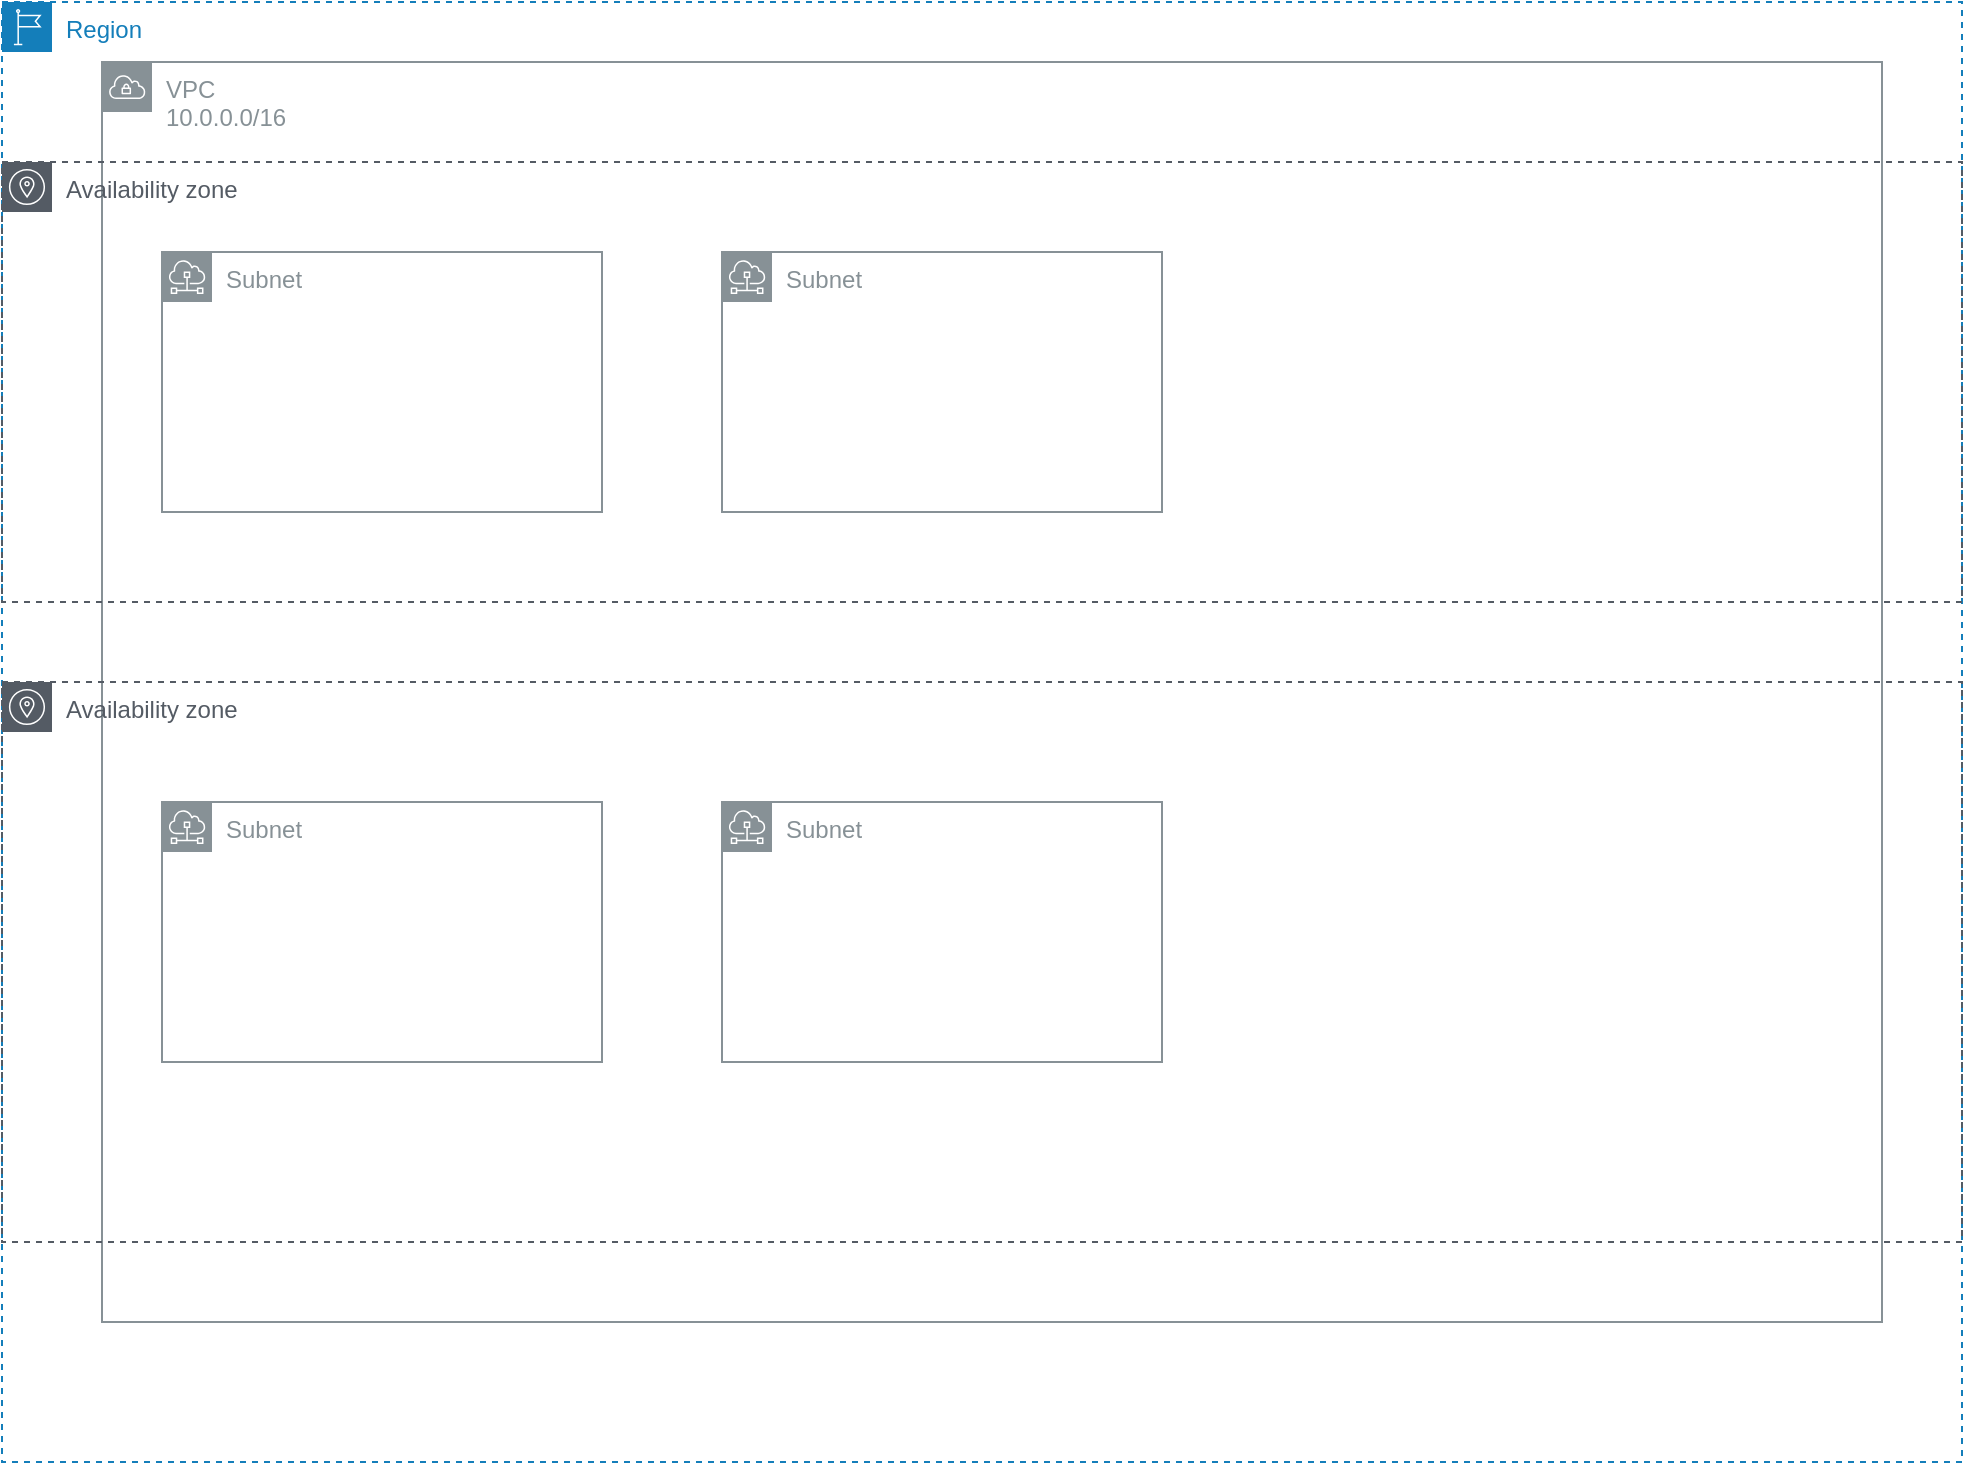 <mxfile version="16.5.6" type="github">
  <diagram id="t0kSMOGVpJKCZHihoRKv" name="Page-1">
    <mxGraphModel dx="1422" dy="835" grid="1" gridSize="10" guides="1" tooltips="1" connect="1" arrows="1" fold="1" page="1" pageScale="1" pageWidth="850" pageHeight="1100" math="0" shadow="0">
      <root>
        <mxCell id="0" />
        <mxCell id="1" parent="0" />
        <mxCell id="3HVSBPMJFV33EyscSQiM-2" value="Region" style="points=[[0,0],[0.25,0],[0.5,0],[0.75,0],[1,0],[1,0.25],[1,0.5],[1,0.75],[1,1],[0.75,1],[0.5,1],[0.25,1],[0,1],[0,0.75],[0,0.5],[0,0.25]];outlineConnect=0;gradientColor=none;html=1;whiteSpace=wrap;fontSize=12;fontStyle=0;container=1;pointerEvents=0;collapsible=0;recursiveResize=0;shape=mxgraph.aws4.group;grIcon=mxgraph.aws4.group_region;strokeColor=#147EBA;fillColor=none;verticalAlign=top;align=left;spacingLeft=30;fontColor=#147EBA;dashed=1;" vertex="1" parent="1">
          <mxGeometry x="90" y="120" width="980" height="730" as="geometry" />
        </mxCell>
        <mxCell id="3HVSBPMJFV33EyscSQiM-1" value="VPC&lt;br&gt;10.0.0.0/16" style="sketch=0;outlineConnect=0;gradientColor=none;html=1;whiteSpace=wrap;fontSize=12;fontStyle=0;shape=mxgraph.aws4.group;grIcon=mxgraph.aws4.group_vpc;strokeColor=#879196;fillColor=none;verticalAlign=top;align=left;spacingLeft=30;fontColor=#879196;dashed=0;" vertex="1" parent="3HVSBPMJFV33EyscSQiM-2">
          <mxGeometry x="50" y="30" width="890" height="630" as="geometry" />
        </mxCell>
        <mxCell id="3HVSBPMJFV33EyscSQiM-4" value="Availability zone" style="sketch=0;outlineConnect=0;gradientColor=none;html=1;whiteSpace=wrap;fontSize=12;fontStyle=0;shape=mxgraph.aws4.group;grIcon=mxgraph.aws4.group_availability_zone;strokeColor=#545B64;fillColor=none;verticalAlign=top;align=left;spacingLeft=30;fontColor=#545B64;dashed=1;" vertex="1" parent="3HVSBPMJFV33EyscSQiM-2">
          <mxGeometry y="80" width="980" height="220" as="geometry" />
        </mxCell>
        <mxCell id="3HVSBPMJFV33EyscSQiM-3" value="Availability zone" style="sketch=0;outlineConnect=0;gradientColor=none;html=1;whiteSpace=wrap;fontSize=12;fontStyle=0;shape=mxgraph.aws4.group;grIcon=mxgraph.aws4.group_availability_zone;strokeColor=#545B64;fillColor=none;verticalAlign=top;align=left;spacingLeft=30;fontColor=#545B64;dashed=1;" vertex="1" parent="3HVSBPMJFV33EyscSQiM-2">
          <mxGeometry y="340" width="980" height="280" as="geometry" />
        </mxCell>
        <mxCell id="3HVSBPMJFV33EyscSQiM-7" value="Subnet" style="sketch=0;outlineConnect=0;gradientColor=none;html=1;whiteSpace=wrap;fontSize=12;fontStyle=0;shape=mxgraph.aws4.group;grIcon=mxgraph.aws4.group_subnet;strokeColor=#879196;fillColor=none;verticalAlign=top;align=left;spacingLeft=30;fontColor=#879196;dashed=0;" vertex="1" parent="3HVSBPMJFV33EyscSQiM-2">
          <mxGeometry x="80" y="125" width="220" height="130" as="geometry" />
        </mxCell>
        <mxCell id="3HVSBPMJFV33EyscSQiM-13" value="Subnet" style="sketch=0;outlineConnect=0;gradientColor=none;html=1;whiteSpace=wrap;fontSize=12;fontStyle=0;shape=mxgraph.aws4.group;grIcon=mxgraph.aws4.group_subnet;strokeColor=#879196;fillColor=none;verticalAlign=top;align=left;spacingLeft=30;fontColor=#879196;dashed=0;" vertex="1" parent="3HVSBPMJFV33EyscSQiM-2">
          <mxGeometry x="360" y="125" width="220" height="130" as="geometry" />
        </mxCell>
        <mxCell id="3HVSBPMJFV33EyscSQiM-14" value="Subnet" style="sketch=0;outlineConnect=0;gradientColor=none;html=1;whiteSpace=wrap;fontSize=12;fontStyle=0;shape=mxgraph.aws4.group;grIcon=mxgraph.aws4.group_subnet;strokeColor=#879196;fillColor=none;verticalAlign=top;align=left;spacingLeft=30;fontColor=#879196;dashed=0;" vertex="1" parent="3HVSBPMJFV33EyscSQiM-2">
          <mxGeometry x="80" y="400" width="220" height="130" as="geometry" />
        </mxCell>
        <mxCell id="3HVSBPMJFV33EyscSQiM-15" value="Subnet" style="sketch=0;outlineConnect=0;gradientColor=none;html=1;whiteSpace=wrap;fontSize=12;fontStyle=0;shape=mxgraph.aws4.group;grIcon=mxgraph.aws4.group_subnet;strokeColor=#879196;fillColor=none;verticalAlign=top;align=left;spacingLeft=30;fontColor=#879196;dashed=0;" vertex="1" parent="3HVSBPMJFV33EyscSQiM-2">
          <mxGeometry x="360" y="400" width="220" height="130" as="geometry" />
        </mxCell>
      </root>
    </mxGraphModel>
  </diagram>
</mxfile>
